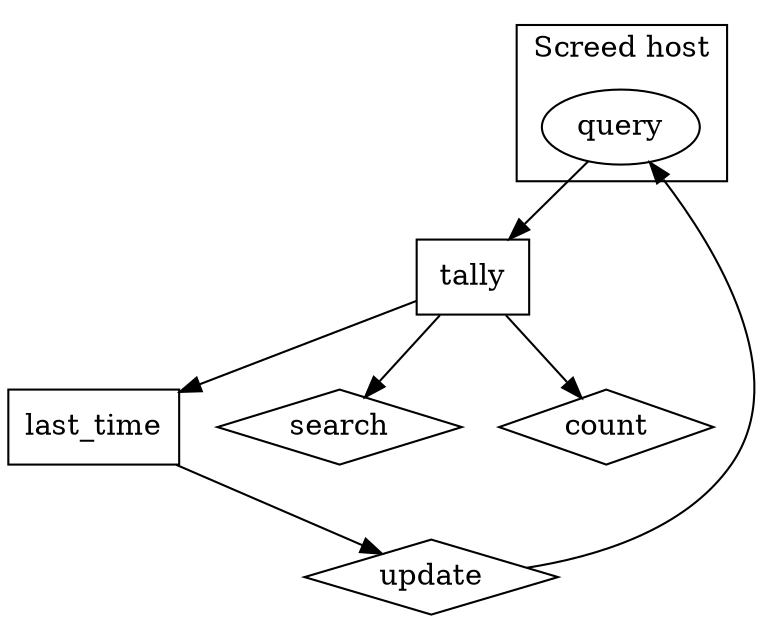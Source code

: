 digraph {
  subgraph cluster_screed_host {
    label="Screed host"
    query
  }
  tally, last_time [shape="box"]
  update, search, count [shape="diamond"]
  tally -> last_time -> update -> query -> tally
  tally -> search
  tally -> count
}

